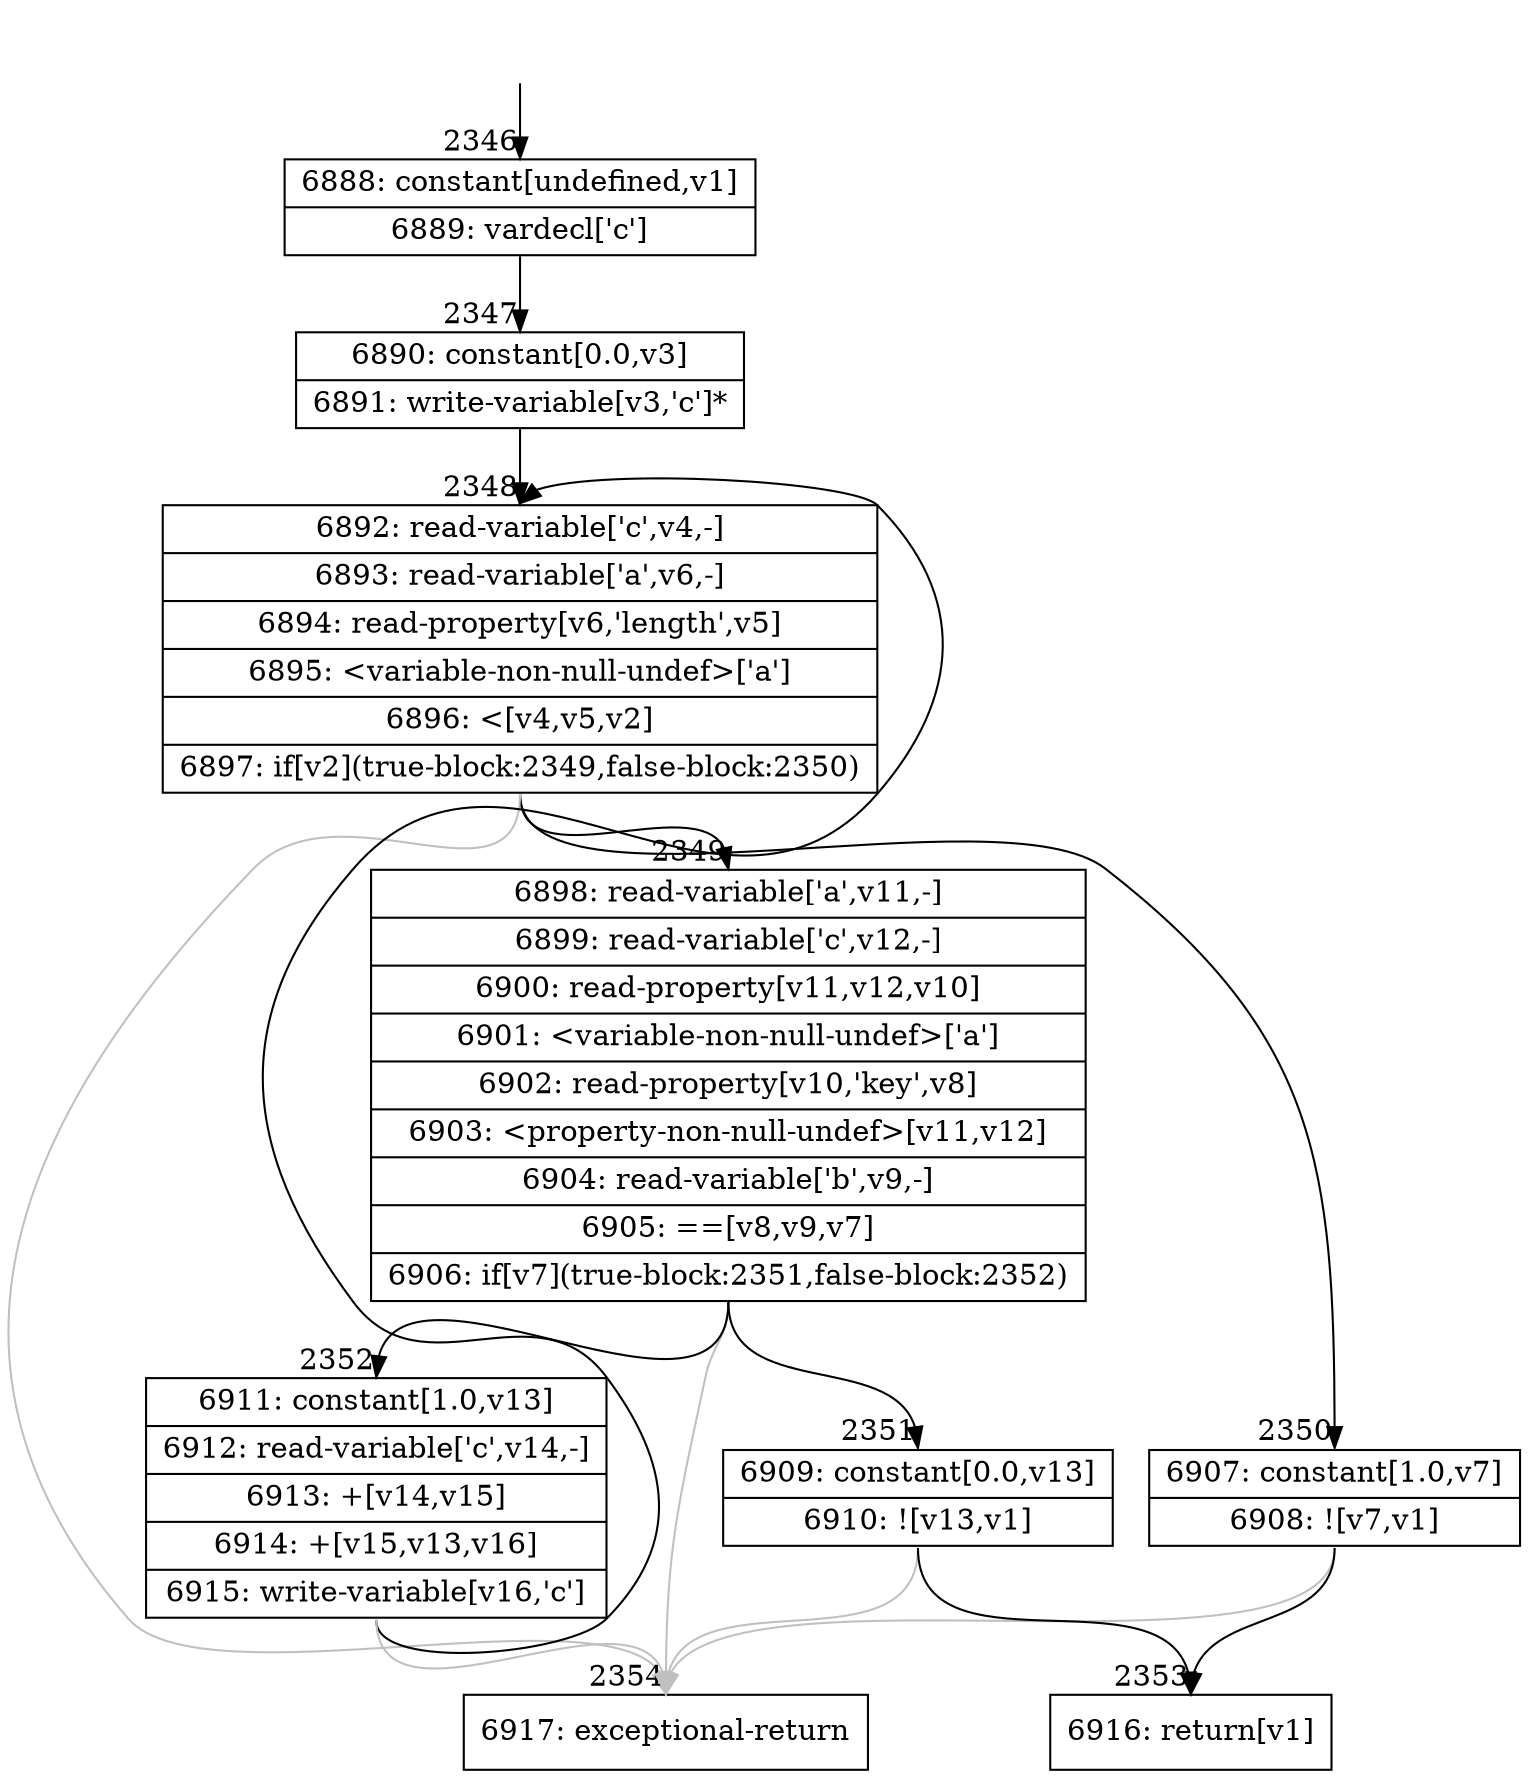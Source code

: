 digraph {
rankdir="TD"
BB_entry191[shape=none,label=""];
BB_entry191 -> BB2346 [tailport=s, headport=n, headlabel="    2346"]
BB2346 [shape=record label="{6888: constant[undefined,v1]|6889: vardecl['c']}" ] 
BB2346 -> BB2347 [tailport=s, headport=n, headlabel="      2347"]
BB2347 [shape=record label="{6890: constant[0.0,v3]|6891: write-variable[v3,'c']*}" ] 
BB2347 -> BB2348 [tailport=s, headport=n, headlabel="      2348"]
BB2348 [shape=record label="{6892: read-variable['c',v4,-]|6893: read-variable['a',v6,-]|6894: read-property[v6,'length',v5]|6895: \<variable-non-null-undef\>['a']|6896: \<[v4,v5,v2]|6897: if[v2](true-block:2349,false-block:2350)}" ] 
BB2348 -> BB2349 [tailport=s, headport=n, headlabel="      2349"]
BB2348 -> BB2350 [tailport=s, headport=n, headlabel="      2350"]
BB2348 -> BB2354 [tailport=s, headport=n, color=gray, headlabel="      2354"]
BB2349 [shape=record label="{6898: read-variable['a',v11,-]|6899: read-variable['c',v12,-]|6900: read-property[v11,v12,v10]|6901: \<variable-non-null-undef\>['a']|6902: read-property[v10,'key',v8]|6903: \<property-non-null-undef\>[v11,v12]|6904: read-variable['b',v9,-]|6905: ==[v8,v9,v7]|6906: if[v7](true-block:2351,false-block:2352)}" ] 
BB2349 -> BB2351 [tailport=s, headport=n, headlabel="      2351"]
BB2349 -> BB2352 [tailport=s, headport=n, headlabel="      2352"]
BB2349 -> BB2354 [tailport=s, headport=n, color=gray]
BB2350 [shape=record label="{6907: constant[1.0,v7]|6908: ![v7,v1]}" ] 
BB2350 -> BB2353 [tailport=s, headport=n, headlabel="      2353"]
BB2350 -> BB2354 [tailport=s, headport=n, color=gray]
BB2351 [shape=record label="{6909: constant[0.0,v13]|6910: ![v13,v1]}" ] 
BB2351 -> BB2353 [tailport=s, headport=n]
BB2351 -> BB2354 [tailport=s, headport=n, color=gray]
BB2352 [shape=record label="{6911: constant[1.0,v13]|6912: read-variable['c',v14,-]|6913: +[v14,v15]|6914: +[v15,v13,v16]|6915: write-variable[v16,'c']}" ] 
BB2352 -> BB2348 [tailport=s, headport=n]
BB2352 -> BB2354 [tailport=s, headport=n, color=gray]
BB2353 [shape=record label="{6916: return[v1]}" ] 
BB2354 [shape=record label="{6917: exceptional-return}" ] 
}
